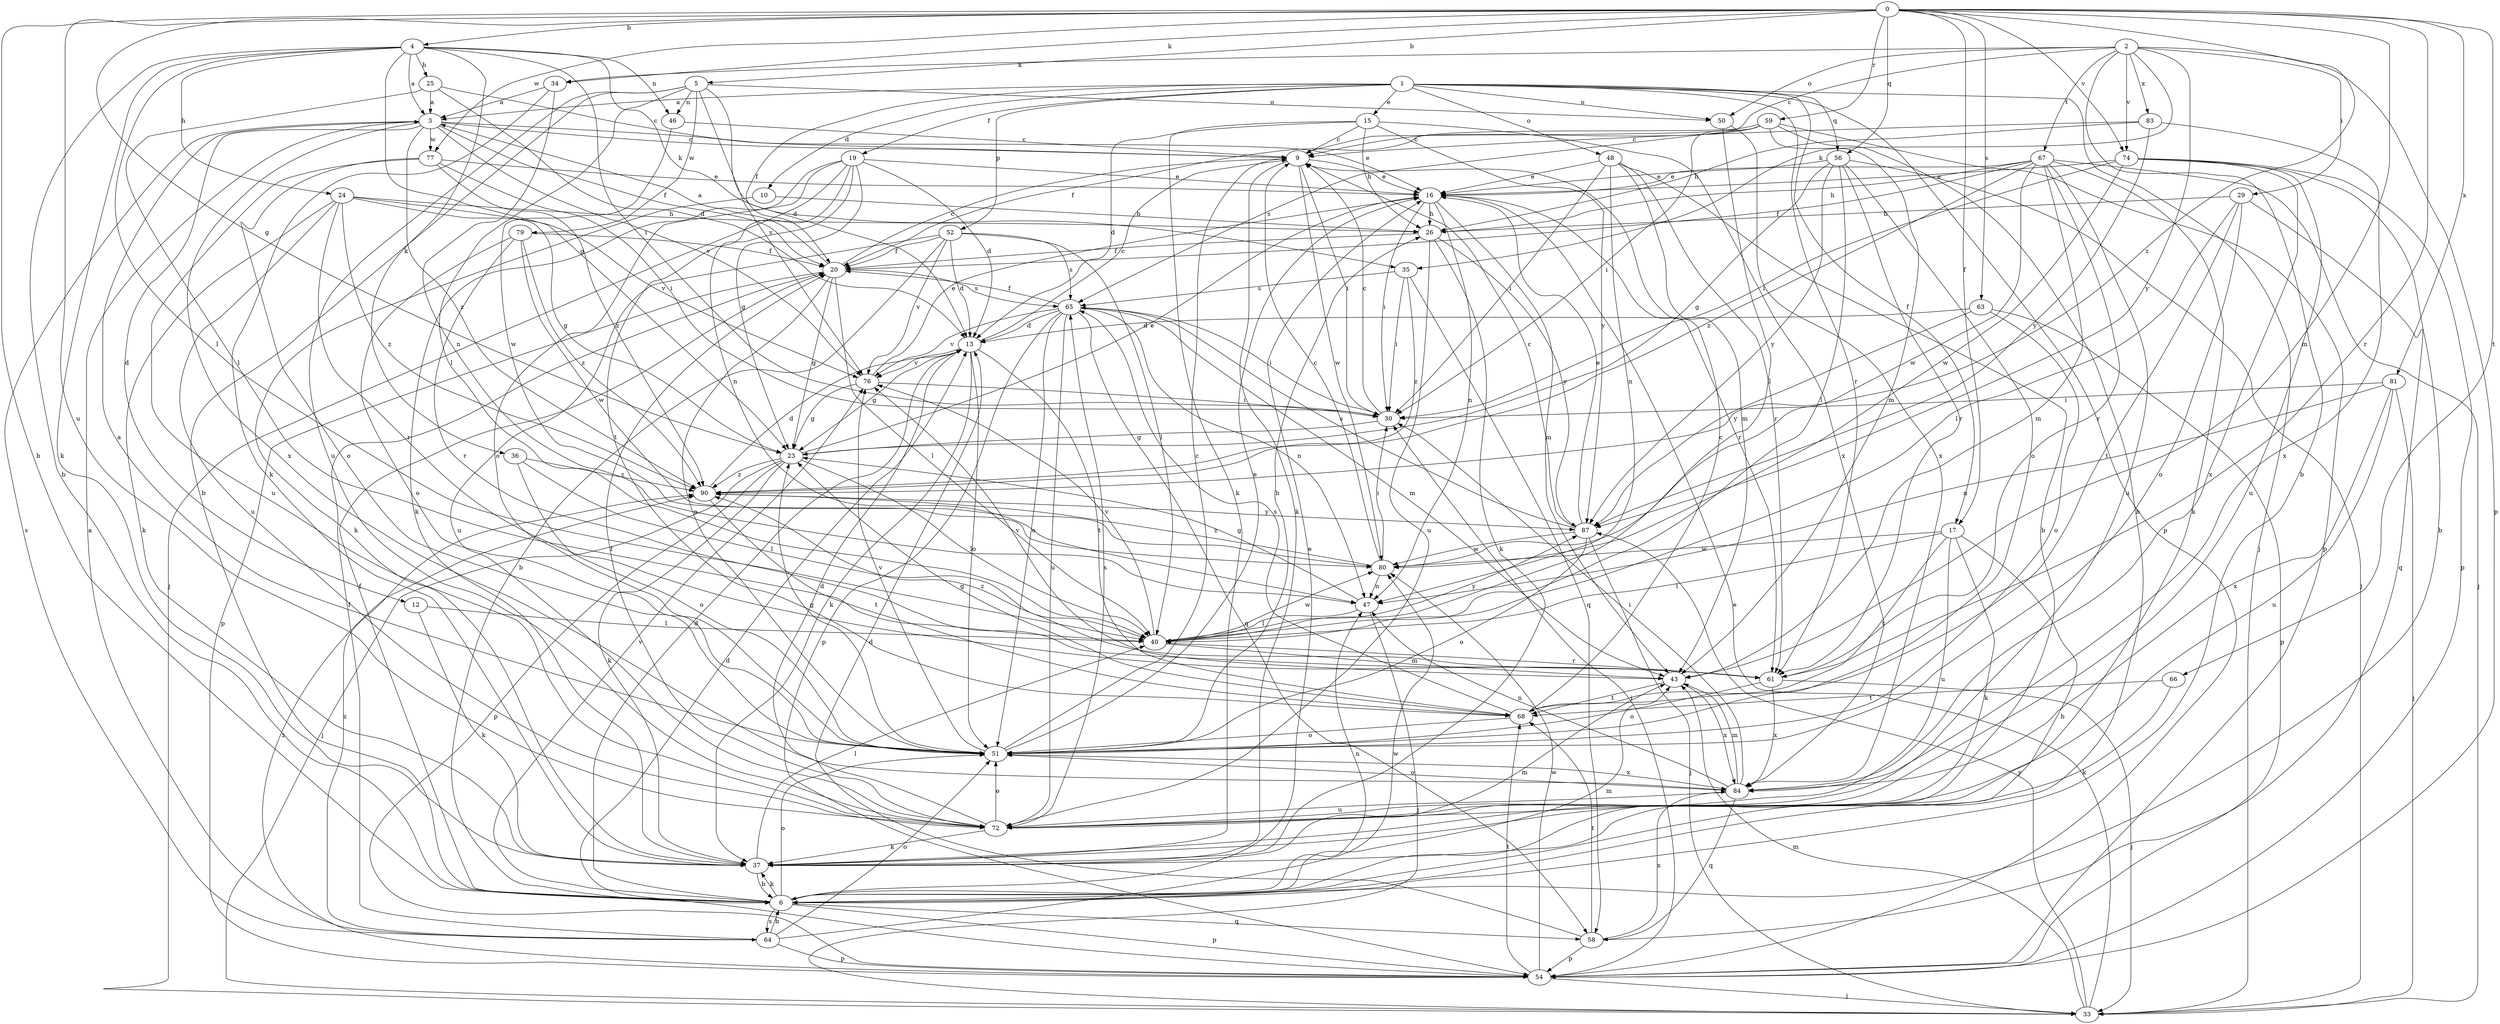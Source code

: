 strict digraph  {
0;
1;
2;
3;
4;
5;
6;
9;
10;
12;
13;
15;
16;
17;
19;
20;
23;
24;
25;
26;
29;
30;
33;
34;
35;
36;
37;
40;
43;
46;
47;
48;
50;
51;
52;
54;
56;
58;
59;
61;
63;
64;
65;
66;
67;
68;
72;
74;
76;
77;
79;
80;
81;
83;
84;
87;
90;
0 -> 4  [label=b];
0 -> 5  [label=b];
0 -> 6  [label=b];
0 -> 17  [label=f];
0 -> 23  [label=g];
0 -> 34  [label=k];
0 -> 43  [label=m];
0 -> 56  [label=q];
0 -> 59  [label=r];
0 -> 61  [label=r];
0 -> 63  [label=s];
0 -> 66  [label=t];
0 -> 72  [label=u];
0 -> 74  [label=v];
0 -> 77  [label=w];
0 -> 81  [label=x];
0 -> 90  [label=z];
1 -> 3  [label=a];
1 -> 10  [label=d];
1 -> 15  [label=e];
1 -> 17  [label=f];
1 -> 19  [label=f];
1 -> 20  [label=f];
1 -> 33  [label=j];
1 -> 48  [label=o];
1 -> 50  [label=o];
1 -> 52  [label=p];
1 -> 54  [label=p];
1 -> 56  [label=q];
1 -> 61  [label=r];
2 -> 6  [label=b];
2 -> 9  [label=c];
2 -> 29  [label=i];
2 -> 34  [label=k];
2 -> 35  [label=k];
2 -> 50  [label=o];
2 -> 54  [label=p];
2 -> 67  [label=t];
2 -> 74  [label=v];
2 -> 83  [label=x];
2 -> 87  [label=y];
3 -> 9  [label=c];
3 -> 12  [label=d];
3 -> 16  [label=e];
3 -> 20  [label=f];
3 -> 64  [label=s];
3 -> 76  [label=v];
3 -> 77  [label=w];
3 -> 84  [label=x];
3 -> 90  [label=z];
4 -> 3  [label=a];
4 -> 6  [label=b];
4 -> 23  [label=g];
4 -> 24  [label=h];
4 -> 25  [label=h];
4 -> 30  [label=i];
4 -> 35  [label=k];
4 -> 36  [label=k];
4 -> 37  [label=k];
4 -> 40  [label=l];
4 -> 46  [label=n];
5 -> 6  [label=b];
5 -> 13  [label=d];
5 -> 40  [label=l];
5 -> 46  [label=n];
5 -> 50  [label=o];
5 -> 72  [label=u];
5 -> 76  [label=v];
5 -> 79  [label=w];
6 -> 13  [label=d];
6 -> 16  [label=e];
6 -> 20  [label=f];
6 -> 37  [label=k];
6 -> 43  [label=m];
6 -> 47  [label=n];
6 -> 51  [label=o];
6 -> 54  [label=p];
6 -> 58  [label=q];
6 -> 64  [label=s];
6 -> 76  [label=v];
9 -> 16  [label=e];
9 -> 30  [label=i];
9 -> 37  [label=k];
9 -> 80  [label=w];
10 -> 26  [label=h];
10 -> 37  [label=k];
12 -> 37  [label=k];
12 -> 40  [label=l];
13 -> 9  [label=c];
13 -> 23  [label=g];
13 -> 37  [label=k];
13 -> 51  [label=o];
13 -> 68  [label=t];
13 -> 76  [label=v];
15 -> 9  [label=c];
15 -> 13  [label=d];
15 -> 26  [label=h];
15 -> 37  [label=k];
15 -> 84  [label=x];
15 -> 87  [label=y];
16 -> 26  [label=h];
16 -> 30  [label=i];
16 -> 43  [label=m];
16 -> 47  [label=n];
16 -> 61  [label=r];
17 -> 6  [label=b];
17 -> 37  [label=k];
17 -> 40  [label=l];
17 -> 68  [label=t];
17 -> 72  [label=u];
17 -> 80  [label=w];
19 -> 13  [label=d];
19 -> 16  [label=e];
19 -> 23  [label=g];
19 -> 33  [label=j];
19 -> 37  [label=k];
19 -> 47  [label=n];
19 -> 51  [label=o];
19 -> 68  [label=t];
20 -> 3  [label=a];
20 -> 9  [label=c];
20 -> 23  [label=g];
20 -> 40  [label=l];
20 -> 51  [label=o];
20 -> 54  [label=p];
20 -> 65  [label=s];
23 -> 16  [label=e];
23 -> 33  [label=j];
23 -> 37  [label=k];
23 -> 40  [label=l];
23 -> 54  [label=p];
23 -> 90  [label=z];
24 -> 23  [label=g];
24 -> 26  [label=h];
24 -> 37  [label=k];
24 -> 61  [label=r];
24 -> 72  [label=u];
24 -> 76  [label=v];
24 -> 90  [label=z];
25 -> 3  [label=a];
25 -> 9  [label=c];
25 -> 13  [label=d];
25 -> 40  [label=l];
26 -> 20  [label=f];
26 -> 37  [label=k];
26 -> 72  [label=u];
26 -> 87  [label=y];
29 -> 26  [label=h];
29 -> 40  [label=l];
29 -> 51  [label=o];
29 -> 58  [label=q];
29 -> 68  [label=t];
30 -> 9  [label=c];
30 -> 23  [label=g];
33 -> 16  [label=e];
33 -> 43  [label=m];
33 -> 87  [label=y];
34 -> 3  [label=a];
34 -> 37  [label=k];
34 -> 47  [label=n];
35 -> 30  [label=i];
35 -> 58  [label=q];
35 -> 65  [label=s];
35 -> 90  [label=z];
36 -> 40  [label=l];
36 -> 51  [label=o];
36 -> 90  [label=z];
37 -> 6  [label=b];
37 -> 40  [label=l];
37 -> 43  [label=m];
40 -> 43  [label=m];
40 -> 61  [label=r];
40 -> 76  [label=v];
40 -> 80  [label=w];
40 -> 87  [label=y];
43 -> 68  [label=t];
43 -> 76  [label=v];
43 -> 84  [label=x];
46 -> 9  [label=c];
46 -> 80  [label=w];
47 -> 23  [label=g];
47 -> 33  [label=j];
47 -> 40  [label=l];
48 -> 6  [label=b];
48 -> 16  [label=e];
48 -> 30  [label=i];
48 -> 43  [label=m];
48 -> 47  [label=n];
48 -> 61  [label=r];
50 -> 40  [label=l];
50 -> 84  [label=x];
51 -> 3  [label=a];
51 -> 9  [label=c];
51 -> 16  [label=e];
51 -> 23  [label=g];
51 -> 26  [label=h];
51 -> 76  [label=v];
51 -> 84  [label=x];
52 -> 6  [label=b];
52 -> 13  [label=d];
52 -> 20  [label=f];
52 -> 40  [label=l];
52 -> 65  [label=s];
52 -> 72  [label=u];
52 -> 76  [label=v];
54 -> 13  [label=d];
54 -> 30  [label=i];
54 -> 33  [label=j];
54 -> 68  [label=t];
54 -> 80  [label=w];
54 -> 90  [label=z];
56 -> 16  [label=e];
56 -> 23  [label=g];
56 -> 33  [label=j];
56 -> 40  [label=l];
56 -> 51  [label=o];
56 -> 61  [label=r];
56 -> 87  [label=y];
58 -> 13  [label=d];
58 -> 54  [label=p];
58 -> 68  [label=t];
58 -> 84  [label=x];
59 -> 6  [label=b];
59 -> 9  [label=c];
59 -> 20  [label=f];
59 -> 30  [label=i];
59 -> 43  [label=m];
59 -> 54  [label=p];
59 -> 65  [label=s];
61 -> 33  [label=j];
61 -> 51  [label=o];
61 -> 84  [label=x];
61 -> 90  [label=z];
63 -> 13  [label=d];
63 -> 51  [label=o];
63 -> 54  [label=p];
63 -> 87  [label=y];
64 -> 3  [label=a];
64 -> 6  [label=b];
64 -> 20  [label=f];
64 -> 51  [label=o];
64 -> 54  [label=p];
64 -> 80  [label=w];
64 -> 90  [label=z];
65 -> 13  [label=d];
65 -> 20  [label=f];
65 -> 30  [label=i];
65 -> 43  [label=m];
65 -> 47  [label=n];
65 -> 51  [label=o];
65 -> 54  [label=p];
65 -> 58  [label=q];
65 -> 72  [label=u];
65 -> 76  [label=v];
66 -> 37  [label=k];
66 -> 68  [label=t];
67 -> 16  [label=e];
67 -> 20  [label=f];
67 -> 26  [label=h];
67 -> 33  [label=j];
67 -> 37  [label=k];
67 -> 43  [label=m];
67 -> 61  [label=r];
67 -> 72  [label=u];
67 -> 80  [label=w];
67 -> 90  [label=z];
68 -> 9  [label=c];
68 -> 23  [label=g];
68 -> 51  [label=o];
68 -> 65  [label=s];
72 -> 13  [label=d];
72 -> 20  [label=f];
72 -> 37  [label=k];
72 -> 51  [label=o];
72 -> 65  [label=s];
74 -> 6  [label=b];
74 -> 16  [label=e];
74 -> 30  [label=i];
74 -> 54  [label=p];
74 -> 72  [label=u];
74 -> 80  [label=w];
74 -> 84  [label=x];
76 -> 16  [label=e];
76 -> 23  [label=g];
76 -> 30  [label=i];
77 -> 16  [label=e];
77 -> 30  [label=i];
77 -> 51  [label=o];
77 -> 72  [label=u];
77 -> 90  [label=z];
79 -> 20  [label=f];
79 -> 51  [label=o];
79 -> 61  [label=r];
79 -> 80  [label=w];
79 -> 90  [label=z];
80 -> 9  [label=c];
80 -> 30  [label=i];
80 -> 47  [label=n];
80 -> 90  [label=z];
81 -> 30  [label=i];
81 -> 33  [label=j];
81 -> 47  [label=n];
81 -> 72  [label=u];
81 -> 84  [label=x];
83 -> 9  [label=c];
83 -> 26  [label=h];
83 -> 84  [label=x];
83 -> 87  [label=y];
84 -> 30  [label=i];
84 -> 43  [label=m];
84 -> 47  [label=n];
84 -> 51  [label=o];
84 -> 58  [label=q];
84 -> 72  [label=u];
87 -> 9  [label=c];
87 -> 16  [label=e];
87 -> 33  [label=j];
87 -> 51  [label=o];
87 -> 65  [label=s];
87 -> 80  [label=w];
90 -> 13  [label=d];
90 -> 68  [label=t];
90 -> 87  [label=y];
}
